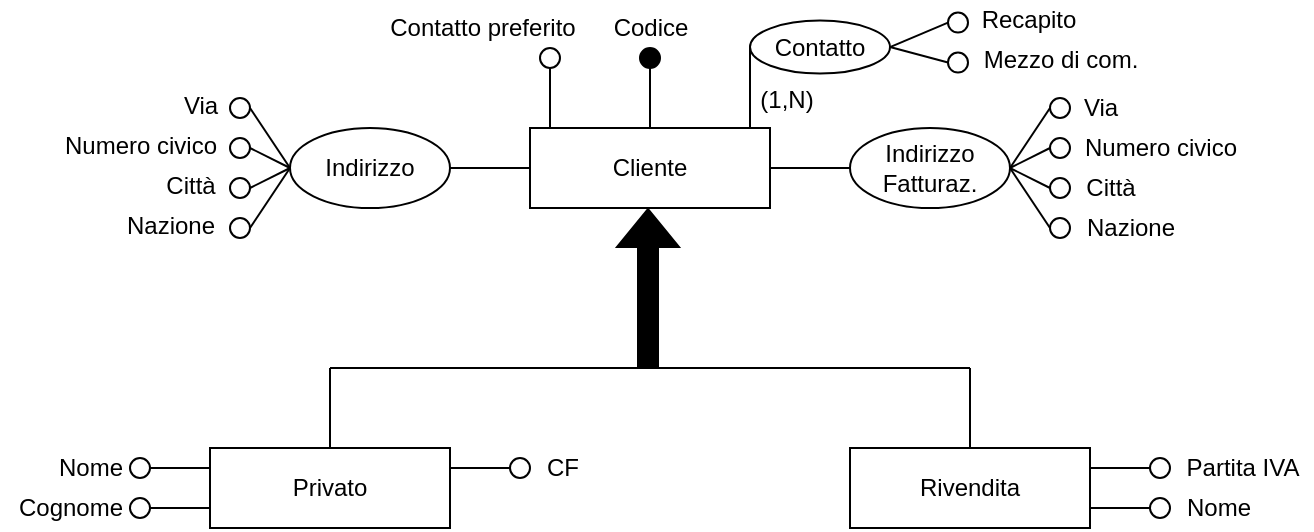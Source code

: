<mxfile version="17.1.2" type="github">
  <diagram id="kcT5fowk24v26lLn4jcR" name="Page-1">
    <mxGraphModel dx="737" dy="505" grid="1" gridSize="10" guides="1" tooltips="1" connect="1" arrows="1" fold="1" page="1" pageScale="1" pageWidth="1169" pageHeight="827" math="0" shadow="0">
      <root>
        <mxCell id="0" />
        <mxCell id="1" parent="0" />
        <mxCell id="zVlcSO70PdcarjpherJH-1" value="Cliente" style="rounded=0;whiteSpace=wrap;html=1;strokeWidth=1;perimeterSpacing=0;" parent="1" vertex="1">
          <mxGeometry x="360" y="120" width="120" height="40" as="geometry" />
        </mxCell>
        <mxCell id="zVlcSO70PdcarjpherJH-2" value="" style="endArrow=none;html=1;rounded=0;fillColor=#000000;entryX=0.166;entryY=0;entryDx=0;entryDy=0;entryPerimeter=0;exitX=0.5;exitY=1;exitDx=0;exitDy=0;" parent="1" source="zVlcSO70PdcarjpherJH-3" edge="1">
          <mxGeometry width="50" height="50" relative="1" as="geometry">
            <mxPoint x="420.08" y="100" as="sourcePoint" />
            <mxPoint x="420.0" y="120" as="targetPoint" />
          </mxGeometry>
        </mxCell>
        <mxCell id="zVlcSO70PdcarjpherJH-3" value="" style="ellipse;whiteSpace=wrap;html=1;aspect=fixed;strokeWidth=1;fillColor=#000000;" parent="1" vertex="1">
          <mxGeometry x="415" y="80" width="10" height="10" as="geometry" />
        </mxCell>
        <mxCell id="zVlcSO70PdcarjpherJH-4" value="Codice" style="text;html=1;align=center;verticalAlign=middle;resizable=0;points=[];autosize=1;strokeColor=none;fillColor=none;" parent="1" vertex="1">
          <mxGeometry x="395" y="60" width="50" height="20" as="geometry" />
        </mxCell>
        <mxCell id="zVlcSO70PdcarjpherJH-5" value="" style="endArrow=none;html=1;rounded=0;fillColor=#000000;entryX=0.166;entryY=0;entryDx=0;entryDy=0;entryPerimeter=0;exitX=0;exitY=0.5;exitDx=0;exitDy=0;" parent="1" source="Nu1FGXotVl9-86maN8k0-2" edge="1">
          <mxGeometry width="50" height="50" relative="1" as="geometry">
            <mxPoint x="470" y="90" as="sourcePoint" />
            <mxPoint x="470.0" y="120" as="targetPoint" />
          </mxGeometry>
        </mxCell>
        <mxCell id="zVlcSO70PdcarjpherJH-9" value="" style="ellipse;whiteSpace=wrap;html=1;aspect=fixed;strokeWidth=1;fillColor=none;" parent="1" vertex="1">
          <mxGeometry x="620" y="105" width="10" height="10" as="geometry" />
        </mxCell>
        <mxCell id="zVlcSO70PdcarjpherJH-11" value="Indirizzo" style="ellipse;whiteSpace=wrap;html=1;" parent="1" vertex="1">
          <mxGeometry x="240" y="120" width="80" height="40" as="geometry" />
        </mxCell>
        <mxCell id="zVlcSO70PdcarjpherJH-12" value="Indirizzo&lt;br&gt;Fatturaz." style="ellipse;whiteSpace=wrap;html=1;" parent="1" vertex="1">
          <mxGeometry x="520" y="120" width="80" height="40" as="geometry" />
        </mxCell>
        <mxCell id="zVlcSO70PdcarjpherJH-13" value="" style="endArrow=none;html=1;rounded=0;exitX=1;exitY=0.5;exitDx=0;exitDy=0;entryX=0;entryY=0.5;entryDx=0;entryDy=0;" parent="1" source="zVlcSO70PdcarjpherJH-1" target="zVlcSO70PdcarjpherJH-12" edge="1">
          <mxGeometry width="50" height="50" relative="1" as="geometry">
            <mxPoint x="480" y="150" as="sourcePoint" />
            <mxPoint x="530" y="100" as="targetPoint" />
          </mxGeometry>
        </mxCell>
        <mxCell id="zVlcSO70PdcarjpherJH-14" value="" style="endArrow=none;html=1;rounded=0;entryX=0;entryY=0.5;entryDx=0;entryDy=0;exitX=1;exitY=0.5;exitDx=0;exitDy=0;" parent="1" source="zVlcSO70PdcarjpherJH-11" target="zVlcSO70PdcarjpherJH-1" edge="1">
          <mxGeometry width="50" height="50" relative="1" as="geometry">
            <mxPoint x="280" y="170" as="sourcePoint" />
            <mxPoint x="330" y="120" as="targetPoint" />
          </mxGeometry>
        </mxCell>
        <mxCell id="zVlcSO70PdcarjpherJH-15" value="" style="ellipse;whiteSpace=wrap;html=1;aspect=fixed;strokeWidth=1;fillColor=none;" parent="1" vertex="1">
          <mxGeometry x="620" y="125" width="10" height="10" as="geometry" />
        </mxCell>
        <mxCell id="zVlcSO70PdcarjpherJH-16" value="" style="ellipse;whiteSpace=wrap;html=1;aspect=fixed;strokeWidth=1;fillColor=none;" parent="1" vertex="1">
          <mxGeometry x="620" y="165" width="10" height="10" as="geometry" />
        </mxCell>
        <mxCell id="zVlcSO70PdcarjpherJH-17" value="" style="endArrow=none;html=1;rounded=0;exitX=1;exitY=0.5;exitDx=0;exitDy=0;entryX=0;entryY=0.5;entryDx=0;entryDy=0;" parent="1" source="zVlcSO70PdcarjpherJH-12" target="zVlcSO70PdcarjpherJH-9" edge="1">
          <mxGeometry width="50" height="50" relative="1" as="geometry">
            <mxPoint x="590" y="170" as="sourcePoint" />
            <mxPoint x="640" y="120" as="targetPoint" />
          </mxGeometry>
        </mxCell>
        <mxCell id="zVlcSO70PdcarjpherJH-18" value="" style="endArrow=none;html=1;rounded=0;entryX=0;entryY=0.5;entryDx=0;entryDy=0;" parent="1" target="zVlcSO70PdcarjpherJH-15" edge="1">
          <mxGeometry width="50" height="50" relative="1" as="geometry">
            <mxPoint x="600" y="140" as="sourcePoint" />
            <mxPoint x="640" y="120" as="targetPoint" />
          </mxGeometry>
        </mxCell>
        <mxCell id="zVlcSO70PdcarjpherJH-19" value="" style="endArrow=none;html=1;rounded=0;exitX=1;exitY=0.5;exitDx=0;exitDy=0;entryX=0;entryY=0.5;entryDx=0;entryDy=0;" parent="1" source="zVlcSO70PdcarjpherJH-12" target="zVlcSO70PdcarjpherJH-16" edge="1">
          <mxGeometry width="50" height="50" relative="1" as="geometry">
            <mxPoint x="590" y="170" as="sourcePoint" />
            <mxPoint x="640" y="120" as="targetPoint" />
          </mxGeometry>
        </mxCell>
        <mxCell id="zVlcSO70PdcarjpherJH-20" value="Via" style="text;html=1;align=center;verticalAlign=middle;resizable=0;points=[];autosize=1;strokeColor=none;fillColor=none;" parent="1" vertex="1">
          <mxGeometry x="630" y="100" width="30" height="20" as="geometry" />
        </mxCell>
        <mxCell id="zVlcSO70PdcarjpherJH-21" value="Numero civico" style="text;html=1;align=center;verticalAlign=middle;resizable=0;points=[];autosize=1;strokeColor=none;fillColor=none;" parent="1" vertex="1">
          <mxGeometry x="630" y="120" width="90" height="20" as="geometry" />
        </mxCell>
        <mxCell id="zVlcSO70PdcarjpherJH-22" value="Città" style="text;html=1;align=center;verticalAlign=middle;resizable=0;points=[];autosize=1;strokeColor=none;fillColor=none;" parent="1" vertex="1">
          <mxGeometry x="630" y="140" width="40" height="20" as="geometry" />
        </mxCell>
        <mxCell id="zVlcSO70PdcarjpherJH-23" value="" style="ellipse;whiteSpace=wrap;html=1;aspect=fixed;strokeWidth=1;fillColor=none;" parent="1" vertex="1">
          <mxGeometry x="620" y="145" width="10" height="10" as="geometry" />
        </mxCell>
        <mxCell id="zVlcSO70PdcarjpherJH-24" value="" style="endArrow=none;html=1;rounded=0;exitX=1;exitY=0.5;exitDx=0;exitDy=0;entryX=0;entryY=0.5;entryDx=0;entryDy=0;" parent="1" source="zVlcSO70PdcarjpherJH-12" target="zVlcSO70PdcarjpherJH-23" edge="1">
          <mxGeometry width="50" height="50" relative="1" as="geometry">
            <mxPoint x="640" y="160" as="sourcePoint" />
            <mxPoint x="690" y="110" as="targetPoint" />
          </mxGeometry>
        </mxCell>
        <mxCell id="zVlcSO70PdcarjpherJH-25" value="Nazione" style="text;html=1;align=center;verticalAlign=middle;resizable=0;points=[];autosize=1;strokeColor=none;fillColor=none;" parent="1" vertex="1">
          <mxGeometry x="630" y="160" width="60" height="20" as="geometry" />
        </mxCell>
        <mxCell id="zVlcSO70PdcarjpherJH-26" value="" style="ellipse;whiteSpace=wrap;html=1;aspect=fixed;strokeWidth=1;fillColor=none;" parent="1" vertex="1">
          <mxGeometry x="210" y="105" width="10" height="10" as="geometry" />
        </mxCell>
        <mxCell id="zVlcSO70PdcarjpherJH-27" value="" style="ellipse;whiteSpace=wrap;html=1;aspect=fixed;strokeWidth=1;fillColor=none;" parent="1" vertex="1">
          <mxGeometry x="210" y="125" width="10" height="10" as="geometry" />
        </mxCell>
        <mxCell id="zVlcSO70PdcarjpherJH-28" value="" style="ellipse;whiteSpace=wrap;html=1;aspect=fixed;strokeWidth=1;fillColor=none;" parent="1" vertex="1">
          <mxGeometry x="210" y="165" width="10" height="10" as="geometry" />
        </mxCell>
        <mxCell id="zVlcSO70PdcarjpherJH-29" value="" style="endArrow=none;html=1;rounded=0;entryX=1;entryY=0.5;entryDx=0;entryDy=0;" parent="1" target="zVlcSO70PdcarjpherJH-26" edge="1">
          <mxGeometry width="50" height="50" relative="1" as="geometry">
            <mxPoint x="240" y="140" as="sourcePoint" />
            <mxPoint x="260.0" y="115" as="targetPoint" />
          </mxGeometry>
        </mxCell>
        <mxCell id="zVlcSO70PdcarjpherJH-30" value="" style="endArrow=none;html=1;rounded=0;entryX=1;entryY=0.5;entryDx=0;entryDy=0;" parent="1" target="zVlcSO70PdcarjpherJH-27" edge="1">
          <mxGeometry width="50" height="50" relative="1" as="geometry">
            <mxPoint x="240" y="140" as="sourcePoint" />
            <mxPoint x="260.0" y="125" as="targetPoint" />
          </mxGeometry>
        </mxCell>
        <mxCell id="zVlcSO70PdcarjpherJH-31" value="" style="endArrow=none;html=1;rounded=0;entryX=1;entryY=0.5;entryDx=0;entryDy=0;" parent="1" target="zVlcSO70PdcarjpherJH-28" edge="1">
          <mxGeometry width="50" height="50" relative="1" as="geometry">
            <mxPoint x="240" y="140" as="sourcePoint" />
            <mxPoint x="230.0" y="165" as="targetPoint" />
          </mxGeometry>
        </mxCell>
        <mxCell id="zVlcSO70PdcarjpherJH-32" value="Via" style="text;html=1;align=center;verticalAlign=middle;resizable=0;points=[];autosize=1;strokeColor=none;fillColor=none;" parent="1" vertex="1">
          <mxGeometry x="180" y="99" width="30" height="20" as="geometry" />
        </mxCell>
        <mxCell id="zVlcSO70PdcarjpherJH-33" value="Numero civico" style="text;html=1;align=center;verticalAlign=middle;resizable=0;points=[];autosize=1;strokeColor=none;fillColor=none;" parent="1" vertex="1">
          <mxGeometry x="120" y="119" width="90" height="20" as="geometry" />
        </mxCell>
        <mxCell id="zVlcSO70PdcarjpherJH-34" value="Città" style="text;html=1;align=center;verticalAlign=middle;resizable=0;points=[];autosize=1;strokeColor=none;fillColor=none;" parent="1" vertex="1">
          <mxGeometry x="170" y="139" width="40" height="20" as="geometry" />
        </mxCell>
        <mxCell id="zVlcSO70PdcarjpherJH-35" value="" style="ellipse;whiteSpace=wrap;html=1;aspect=fixed;strokeWidth=1;fillColor=none;" parent="1" vertex="1">
          <mxGeometry x="210" y="145" width="10" height="10" as="geometry" />
        </mxCell>
        <mxCell id="zVlcSO70PdcarjpherJH-36" value="" style="endArrow=none;html=1;rounded=0;entryX=1;entryY=0.5;entryDx=0;entryDy=0;" parent="1" target="zVlcSO70PdcarjpherJH-35" edge="1">
          <mxGeometry width="50" height="50" relative="1" as="geometry">
            <mxPoint x="240" y="140" as="sourcePoint" />
            <mxPoint x="260.0" y="145" as="targetPoint" />
          </mxGeometry>
        </mxCell>
        <mxCell id="zVlcSO70PdcarjpherJH-37" value="Nazione" style="text;html=1;align=center;verticalAlign=middle;resizable=0;points=[];autosize=1;strokeColor=none;fillColor=none;" parent="1" vertex="1">
          <mxGeometry x="150" y="159" width="60" height="20" as="geometry" />
        </mxCell>
        <mxCell id="zVlcSO70PdcarjpherJH-40" value="" style="ellipse;whiteSpace=wrap;html=1;aspect=fixed;strokeWidth=1;fillColor=none;" parent="1" vertex="1">
          <mxGeometry x="365" y="80" width="10" height="10" as="geometry" />
        </mxCell>
        <mxCell id="zVlcSO70PdcarjpherJH-41" value="" style="endArrow=none;html=1;rounded=0;entryX=0.5;entryY=1;entryDx=0;entryDy=0;" parent="1" target="zVlcSO70PdcarjpherJH-40" edge="1">
          <mxGeometry width="50" height="50" relative="1" as="geometry">
            <mxPoint x="370" y="120" as="sourcePoint" />
            <mxPoint x="450" y="100" as="targetPoint" />
          </mxGeometry>
        </mxCell>
        <mxCell id="zVlcSO70PdcarjpherJH-42" value="Contatto preferito" style="text;html=1;align=center;verticalAlign=middle;resizable=0;points=[];autosize=1;strokeColor=none;fillColor=none;" parent="1" vertex="1">
          <mxGeometry x="281" y="60" width="110" height="20" as="geometry" />
        </mxCell>
        <mxCell id="zVlcSO70PdcarjpherJH-43" value="Privato" style="rounded=0;whiteSpace=wrap;html=1;strokeWidth=1;perimeterSpacing=0;" parent="1" vertex="1">
          <mxGeometry x="200" y="280" width="120" height="40" as="geometry" />
        </mxCell>
        <mxCell id="zVlcSO70PdcarjpherJH-44" value="Rivendita" style="rounded=0;whiteSpace=wrap;html=1;strokeWidth=1;perimeterSpacing=0;" parent="1" vertex="1">
          <mxGeometry x="520" y="280" width="120" height="40" as="geometry" />
        </mxCell>
        <mxCell id="zVlcSO70PdcarjpherJH-45" value="" style="endArrow=none;html=1;rounded=0;" parent="1" edge="1">
          <mxGeometry width="50" height="50" relative="1" as="geometry">
            <mxPoint x="260" y="240" as="sourcePoint" />
            <mxPoint x="580" y="240" as="targetPoint" />
          </mxGeometry>
        </mxCell>
        <mxCell id="zVlcSO70PdcarjpherJH-46" value="" style="endArrow=none;html=1;rounded=0;exitX=0.5;exitY=0;exitDx=0;exitDy=0;" parent="1" source="zVlcSO70PdcarjpherJH-43" edge="1">
          <mxGeometry width="50" height="50" relative="1" as="geometry">
            <mxPoint x="230" y="260" as="sourcePoint" />
            <mxPoint x="260" y="240" as="targetPoint" />
          </mxGeometry>
        </mxCell>
        <mxCell id="zVlcSO70PdcarjpherJH-47" value="" style="endArrow=none;html=1;rounded=0;exitX=0.5;exitY=0;exitDx=0;exitDy=0;" parent="1" source="zVlcSO70PdcarjpherJH-44" edge="1">
          <mxGeometry width="50" height="50" relative="1" as="geometry">
            <mxPoint x="560" y="260" as="sourcePoint" />
            <mxPoint x="580" y="240" as="targetPoint" />
          </mxGeometry>
        </mxCell>
        <mxCell id="zVlcSO70PdcarjpherJH-48" value="" style="shape=flexArrow;endArrow=classic;html=1;rounded=0;fillColor=#000000;" parent="1" edge="1">
          <mxGeometry width="50" height="50" relative="1" as="geometry">
            <mxPoint x="419" y="240" as="sourcePoint" />
            <mxPoint x="419" y="160" as="targetPoint" />
          </mxGeometry>
        </mxCell>
        <mxCell id="zVlcSO70PdcarjpherJH-49" value="" style="ellipse;whiteSpace=wrap;html=1;aspect=fixed;strokeWidth=1;fillColor=none;" parent="1" vertex="1">
          <mxGeometry x="160" y="285" width="10" height="10" as="geometry" />
        </mxCell>
        <mxCell id="zVlcSO70PdcarjpherJH-50" value="" style="endArrow=none;html=1;rounded=0;fillColor=#000000;exitX=1;exitY=0.5;exitDx=0;exitDy=0;entryX=0;entryY=0.25;entryDx=0;entryDy=0;" parent="1" source="zVlcSO70PdcarjpherJH-49" target="zVlcSO70PdcarjpherJH-43" edge="1">
          <mxGeometry width="50" height="50" relative="1" as="geometry">
            <mxPoint x="150" y="290" as="sourcePoint" />
            <mxPoint x="200" y="240" as="targetPoint" />
          </mxGeometry>
        </mxCell>
        <mxCell id="zVlcSO70PdcarjpherJH-51" value="Nome" style="text;html=1;align=center;verticalAlign=middle;resizable=0;points=[];autosize=1;strokeColor=none;fillColor=none;" parent="1" vertex="1">
          <mxGeometry x="115" y="280" width="50" height="20" as="geometry" />
        </mxCell>
        <mxCell id="zVlcSO70PdcarjpherJH-52" value="" style="ellipse;whiteSpace=wrap;html=1;aspect=fixed;strokeWidth=1;fillColor=none;" parent="1" vertex="1">
          <mxGeometry x="160" y="305" width="10" height="10" as="geometry" />
        </mxCell>
        <mxCell id="zVlcSO70PdcarjpherJH-53" value="" style="endArrow=none;html=1;rounded=0;fillColor=#000000;entryX=0;entryY=0.75;entryDx=0;entryDy=0;" parent="1" target="zVlcSO70PdcarjpherJH-43" edge="1">
          <mxGeometry width="50" height="50" relative="1" as="geometry">
            <mxPoint x="170" y="310" as="sourcePoint" />
            <mxPoint x="190" y="260" as="targetPoint" />
          </mxGeometry>
        </mxCell>
        <mxCell id="zVlcSO70PdcarjpherJH-54" value="Cognome" style="text;html=1;align=center;verticalAlign=middle;resizable=0;points=[];autosize=1;strokeColor=none;fillColor=none;" parent="1" vertex="1">
          <mxGeometry x="95" y="300" width="70" height="20" as="geometry" />
        </mxCell>
        <mxCell id="zVlcSO70PdcarjpherJH-55" value="" style="ellipse;whiteSpace=wrap;html=1;aspect=fixed;strokeWidth=1;fillColor=none;" parent="1" vertex="1">
          <mxGeometry x="350" y="285" width="10" height="10" as="geometry" />
        </mxCell>
        <mxCell id="zVlcSO70PdcarjpherJH-56" value="" style="endArrow=none;html=1;rounded=0;fillColor=#000000;exitX=0;exitY=0.5;exitDx=0;exitDy=0;entryX=1;entryY=0.25;entryDx=0;entryDy=0;" parent="1" source="zVlcSO70PdcarjpherJH-55" target="zVlcSO70PdcarjpherJH-43" edge="1">
          <mxGeometry width="50" height="50" relative="1" as="geometry">
            <mxPoint x="260" y="349.44" as="sourcePoint" />
            <mxPoint x="234.96" y="320" as="targetPoint" />
          </mxGeometry>
        </mxCell>
        <mxCell id="zVlcSO70PdcarjpherJH-57" value="CF" style="text;html=1;align=center;verticalAlign=middle;resizable=0;points=[];autosize=1;strokeColor=none;fillColor=none;" parent="1" vertex="1">
          <mxGeometry x="361" y="280" width="30" height="20" as="geometry" />
        </mxCell>
        <mxCell id="zVlcSO70PdcarjpherJH-58" value="" style="ellipse;whiteSpace=wrap;html=1;aspect=fixed;strokeWidth=1;fillColor=none;" parent="1" vertex="1">
          <mxGeometry x="670" y="285" width="10" height="10" as="geometry" />
        </mxCell>
        <mxCell id="zVlcSO70PdcarjpherJH-59" value="" style="ellipse;whiteSpace=wrap;html=1;aspect=fixed;strokeWidth=1;fillColor=none;" parent="1" vertex="1">
          <mxGeometry x="670" y="305" width="10" height="10" as="geometry" />
        </mxCell>
        <mxCell id="zVlcSO70PdcarjpherJH-60" value="Partita IVA" style="text;html=1;align=center;verticalAlign=middle;resizable=0;points=[];autosize=1;strokeColor=none;fillColor=none;" parent="1" vertex="1">
          <mxGeometry x="681" y="280" width="70" height="20" as="geometry" />
        </mxCell>
        <mxCell id="zVlcSO70PdcarjpherJH-61" value="Nome" style="text;html=1;align=center;verticalAlign=middle;resizable=0;points=[];autosize=1;strokeColor=none;fillColor=none;" parent="1" vertex="1">
          <mxGeometry x="679" y="300" width="50" height="20" as="geometry" />
        </mxCell>
        <mxCell id="zVlcSO70PdcarjpherJH-62" value="" style="endArrow=none;html=1;rounded=0;fillColor=#000000;entryX=0;entryY=0.5;entryDx=0;entryDy=0;exitX=1;exitY=0.25;exitDx=0;exitDy=0;" parent="1" source="zVlcSO70PdcarjpherJH-44" target="zVlcSO70PdcarjpherJH-58" edge="1">
          <mxGeometry width="50" height="50" relative="1" as="geometry">
            <mxPoint x="670" y="340" as="sourcePoint" />
            <mxPoint x="720" y="290" as="targetPoint" />
          </mxGeometry>
        </mxCell>
        <mxCell id="zVlcSO70PdcarjpherJH-63" value="" style="endArrow=none;html=1;rounded=0;fillColor=#000000;exitX=1;exitY=0.75;exitDx=0;exitDy=0;entryX=0;entryY=0.5;entryDx=0;entryDy=0;" parent="1" source="zVlcSO70PdcarjpherJH-44" target="zVlcSO70PdcarjpherJH-59" edge="1">
          <mxGeometry width="50" height="50" relative="1" as="geometry">
            <mxPoint x="670" y="340" as="sourcePoint" />
            <mxPoint x="720" y="290" as="targetPoint" />
          </mxGeometry>
        </mxCell>
        <mxCell id="Nu1FGXotVl9-86maN8k0-2" value="Contatto" style="ellipse;whiteSpace=wrap;html=1;" parent="1" vertex="1">
          <mxGeometry x="470" y="66.28" width="70" height="26.5" as="geometry" />
        </mxCell>
        <mxCell id="Nu1FGXotVl9-86maN8k0-3" value="(1,N)" style="text;html=1;align=center;verticalAlign=middle;resizable=0;points=[];autosize=1;strokeColor=none;fillColor=none;" parent="1" vertex="1">
          <mxGeometry x="468" y="96.28" width="40" height="20" as="geometry" />
        </mxCell>
        <mxCell id="Nu1FGXotVl9-86maN8k0-4" value="" style="ellipse;whiteSpace=wrap;html=1;aspect=fixed;strokeWidth=1;fillColor=none;" parent="1" vertex="1">
          <mxGeometry x="569" y="62.28" width="10" height="10" as="geometry" />
        </mxCell>
        <mxCell id="Nu1FGXotVl9-86maN8k0-5" value="" style="ellipse;whiteSpace=wrap;html=1;aspect=fixed;strokeWidth=1;fillColor=none;" parent="1" vertex="1">
          <mxGeometry x="569" y="82.28" width="10" height="10" as="geometry" />
        </mxCell>
        <mxCell id="Nu1FGXotVl9-86maN8k0-6" value="" style="endArrow=none;html=1;rounded=0;entryX=0;entryY=0.5;entryDx=0;entryDy=0;exitX=1;exitY=0.5;exitDx=0;exitDy=0;" parent="1" source="Nu1FGXotVl9-86maN8k0-2" target="Nu1FGXotVl9-86maN8k0-4" edge="1">
          <mxGeometry width="50" height="50" relative="1" as="geometry">
            <mxPoint x="489" y="132.28" as="sourcePoint" />
            <mxPoint x="539" y="82.28" as="targetPoint" />
          </mxGeometry>
        </mxCell>
        <mxCell id="Nu1FGXotVl9-86maN8k0-7" value="" style="endArrow=none;html=1;rounded=0;entryX=0;entryY=0.5;entryDx=0;entryDy=0;exitX=1;exitY=0.5;exitDx=0;exitDy=0;" parent="1" source="Nu1FGXotVl9-86maN8k0-2" target="Nu1FGXotVl9-86maN8k0-5" edge="1">
          <mxGeometry width="50" height="50" relative="1" as="geometry">
            <mxPoint x="499" y="122.28" as="sourcePoint" />
            <mxPoint x="549" y="72.28" as="targetPoint" />
          </mxGeometry>
        </mxCell>
        <mxCell id="Nu1FGXotVl9-86maN8k0-8" value="Recapito" style="text;html=1;align=center;verticalAlign=middle;resizable=0;points=[];autosize=1;strokeColor=none;fillColor=none;" parent="1" vertex="1">
          <mxGeometry x="579" y="56.28" width="60" height="20" as="geometry" />
        </mxCell>
        <mxCell id="Nu1FGXotVl9-86maN8k0-9" value="Mezzo di com." style="text;html=1;align=center;verticalAlign=middle;resizable=0;points=[];autosize=1;strokeColor=none;fillColor=none;" parent="1" vertex="1">
          <mxGeometry x="580" y="76.28" width="90" height="20" as="geometry" />
        </mxCell>
      </root>
    </mxGraphModel>
  </diagram>
</mxfile>
